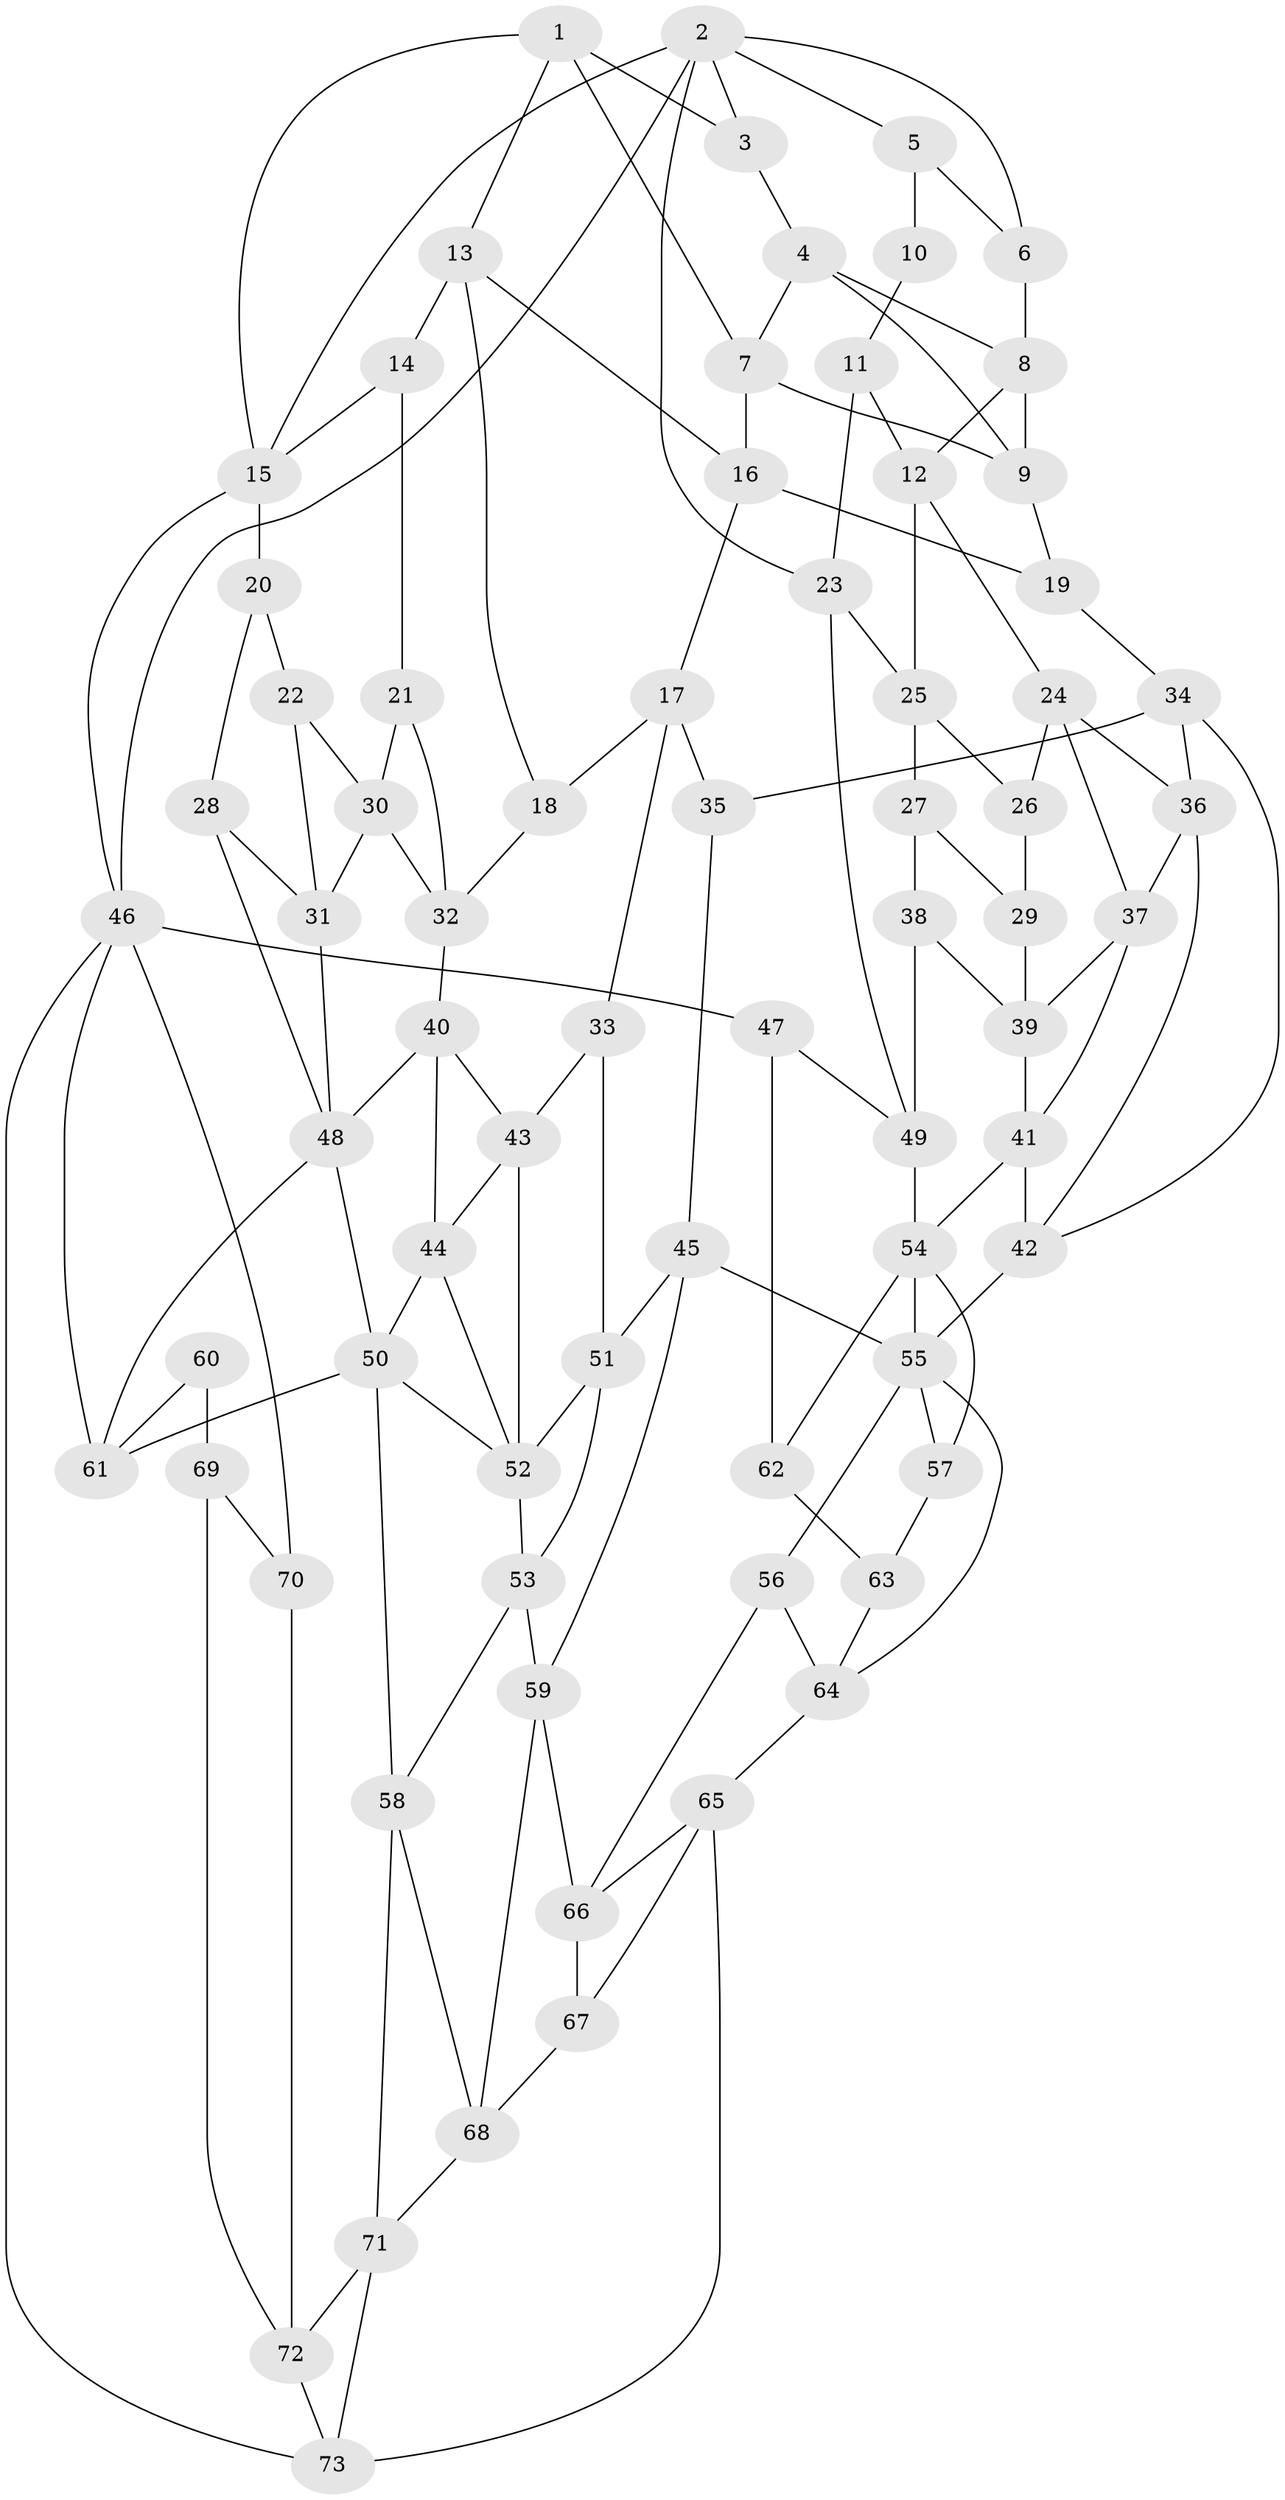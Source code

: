 // original degree distribution, {3: 0.02054794520547945, 6: 0.21232876712328766, 5: 0.5547945205479452, 4: 0.21232876712328766}
// Generated by graph-tools (version 1.1) at 2025/27/03/09/25 03:27:16]
// undirected, 73 vertices, 137 edges
graph export_dot {
graph [start="1"]
  node [color=gray90,style=filled];
  1;
  2;
  3;
  4;
  5;
  6;
  7;
  8;
  9;
  10;
  11;
  12;
  13;
  14;
  15;
  16;
  17;
  18;
  19;
  20;
  21;
  22;
  23;
  24;
  25;
  26;
  27;
  28;
  29;
  30;
  31;
  32;
  33;
  34;
  35;
  36;
  37;
  38;
  39;
  40;
  41;
  42;
  43;
  44;
  45;
  46;
  47;
  48;
  49;
  50;
  51;
  52;
  53;
  54;
  55;
  56;
  57;
  58;
  59;
  60;
  61;
  62;
  63;
  64;
  65;
  66;
  67;
  68;
  69;
  70;
  71;
  72;
  73;
  1 -- 3 [weight=1.0];
  1 -- 7 [weight=1.0];
  1 -- 13 [weight=1.0];
  1 -- 15 [weight=1.0];
  2 -- 3 [weight=1.0];
  2 -- 5 [weight=1.0];
  2 -- 6 [weight=1.0];
  2 -- 15 [weight=1.0];
  2 -- 23 [weight=1.0];
  2 -- 46 [weight=1.0];
  3 -- 4 [weight=1.0];
  4 -- 7 [weight=1.0];
  4 -- 8 [weight=1.0];
  4 -- 9 [weight=1.0];
  5 -- 6 [weight=1.0];
  5 -- 10 [weight=2.0];
  6 -- 8 [weight=1.0];
  7 -- 9 [weight=1.0];
  7 -- 16 [weight=1.0];
  8 -- 9 [weight=1.0];
  8 -- 12 [weight=1.0];
  9 -- 19 [weight=1.0];
  10 -- 11 [weight=2.0];
  11 -- 12 [weight=1.0];
  11 -- 23 [weight=1.0];
  12 -- 24 [weight=1.0];
  12 -- 25 [weight=1.0];
  13 -- 14 [weight=1.0];
  13 -- 16 [weight=1.0];
  13 -- 18 [weight=1.0];
  14 -- 15 [weight=1.0];
  14 -- 21 [weight=1.0];
  15 -- 20 [weight=1.0];
  15 -- 46 [weight=1.0];
  16 -- 17 [weight=1.0];
  16 -- 19 [weight=1.0];
  17 -- 18 [weight=1.0];
  17 -- 33 [weight=1.0];
  17 -- 35 [weight=1.0];
  18 -- 32 [weight=1.0];
  19 -- 34 [weight=1.0];
  20 -- 22 [weight=1.0];
  20 -- 28 [weight=1.0];
  21 -- 30 [weight=1.0];
  21 -- 32 [weight=1.0];
  22 -- 30 [weight=1.0];
  22 -- 31 [weight=1.0];
  23 -- 25 [weight=1.0];
  23 -- 49 [weight=1.0];
  24 -- 26 [weight=1.0];
  24 -- 36 [weight=1.0];
  24 -- 37 [weight=1.0];
  25 -- 26 [weight=1.0];
  25 -- 27 [weight=1.0];
  26 -- 29 [weight=2.0];
  27 -- 29 [weight=1.0];
  27 -- 38 [weight=1.0];
  28 -- 31 [weight=1.0];
  28 -- 48 [weight=1.0];
  29 -- 39 [weight=1.0];
  30 -- 31 [weight=1.0];
  30 -- 32 [weight=1.0];
  31 -- 48 [weight=1.0];
  32 -- 40 [weight=1.0];
  33 -- 43 [weight=1.0];
  33 -- 51 [weight=1.0];
  34 -- 35 [weight=1.0];
  34 -- 36 [weight=1.0];
  34 -- 42 [weight=1.0];
  35 -- 45 [weight=1.0];
  36 -- 37 [weight=1.0];
  36 -- 42 [weight=1.0];
  37 -- 39 [weight=1.0];
  37 -- 41 [weight=1.0];
  38 -- 39 [weight=1.0];
  38 -- 49 [weight=2.0];
  39 -- 41 [weight=1.0];
  40 -- 43 [weight=1.0];
  40 -- 44 [weight=1.0];
  40 -- 48 [weight=1.0];
  41 -- 42 [weight=1.0];
  41 -- 54 [weight=1.0];
  42 -- 55 [weight=1.0];
  43 -- 44 [weight=1.0];
  43 -- 52 [weight=1.0];
  44 -- 50 [weight=1.0];
  44 -- 52 [weight=1.0];
  45 -- 51 [weight=1.0];
  45 -- 55 [weight=1.0];
  45 -- 59 [weight=1.0];
  46 -- 47 [weight=1.0];
  46 -- 61 [weight=1.0];
  46 -- 70 [weight=1.0];
  46 -- 73 [weight=1.0];
  47 -- 49 [weight=1.0];
  47 -- 62 [weight=1.0];
  48 -- 50 [weight=2.0];
  48 -- 61 [weight=1.0];
  49 -- 54 [weight=2.0];
  50 -- 52 [weight=1.0];
  50 -- 58 [weight=1.0];
  50 -- 61 [weight=1.0];
  51 -- 52 [weight=1.0];
  51 -- 53 [weight=1.0];
  52 -- 53 [weight=1.0];
  53 -- 58 [weight=1.0];
  53 -- 59 [weight=1.0];
  54 -- 55 [weight=1.0];
  54 -- 57 [weight=1.0];
  54 -- 62 [weight=1.0];
  55 -- 56 [weight=1.0];
  55 -- 57 [weight=1.0];
  55 -- 64 [weight=1.0];
  56 -- 64 [weight=1.0];
  56 -- 66 [weight=1.0];
  57 -- 63 [weight=1.0];
  58 -- 68 [weight=1.0];
  58 -- 71 [weight=1.0];
  59 -- 66 [weight=1.0];
  59 -- 68 [weight=1.0];
  60 -- 61 [weight=1.0];
  60 -- 69 [weight=2.0];
  62 -- 63 [weight=2.0];
  63 -- 64 [weight=1.0];
  64 -- 65 [weight=1.0];
  65 -- 66 [weight=1.0];
  65 -- 67 [weight=1.0];
  65 -- 73 [weight=1.0];
  66 -- 67 [weight=1.0];
  67 -- 68 [weight=1.0];
  68 -- 71 [weight=1.0];
  69 -- 70 [weight=1.0];
  69 -- 72 [weight=1.0];
  70 -- 72 [weight=1.0];
  71 -- 72 [weight=1.0];
  71 -- 73 [weight=1.0];
  72 -- 73 [weight=1.0];
}
